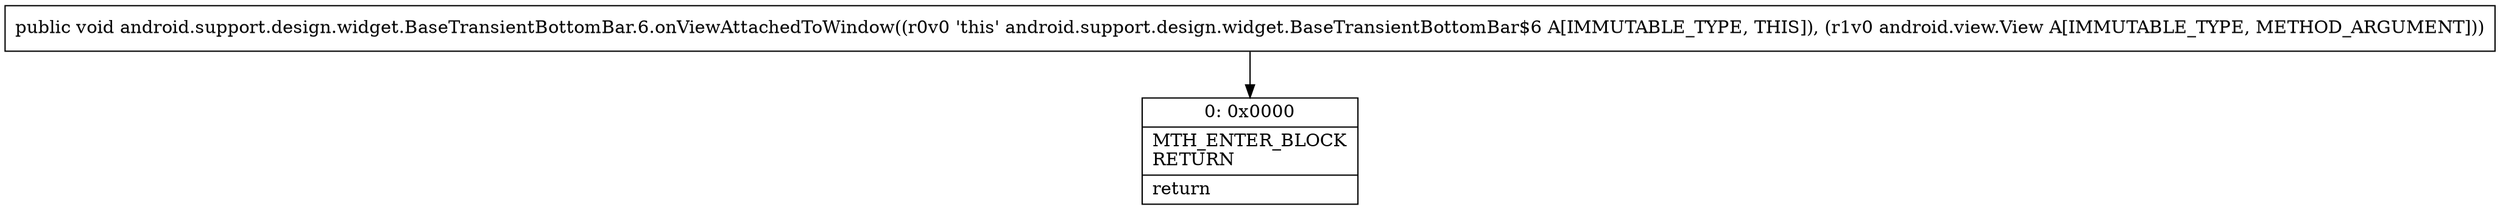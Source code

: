 digraph "CFG forandroid.support.design.widget.BaseTransientBottomBar.6.onViewAttachedToWindow(Landroid\/view\/View;)V" {
Node_0 [shape=record,label="{0\:\ 0x0000|MTH_ENTER_BLOCK\lRETURN\l|return\l}"];
MethodNode[shape=record,label="{public void android.support.design.widget.BaseTransientBottomBar.6.onViewAttachedToWindow((r0v0 'this' android.support.design.widget.BaseTransientBottomBar$6 A[IMMUTABLE_TYPE, THIS]), (r1v0 android.view.View A[IMMUTABLE_TYPE, METHOD_ARGUMENT])) }"];
MethodNode -> Node_0;
}


